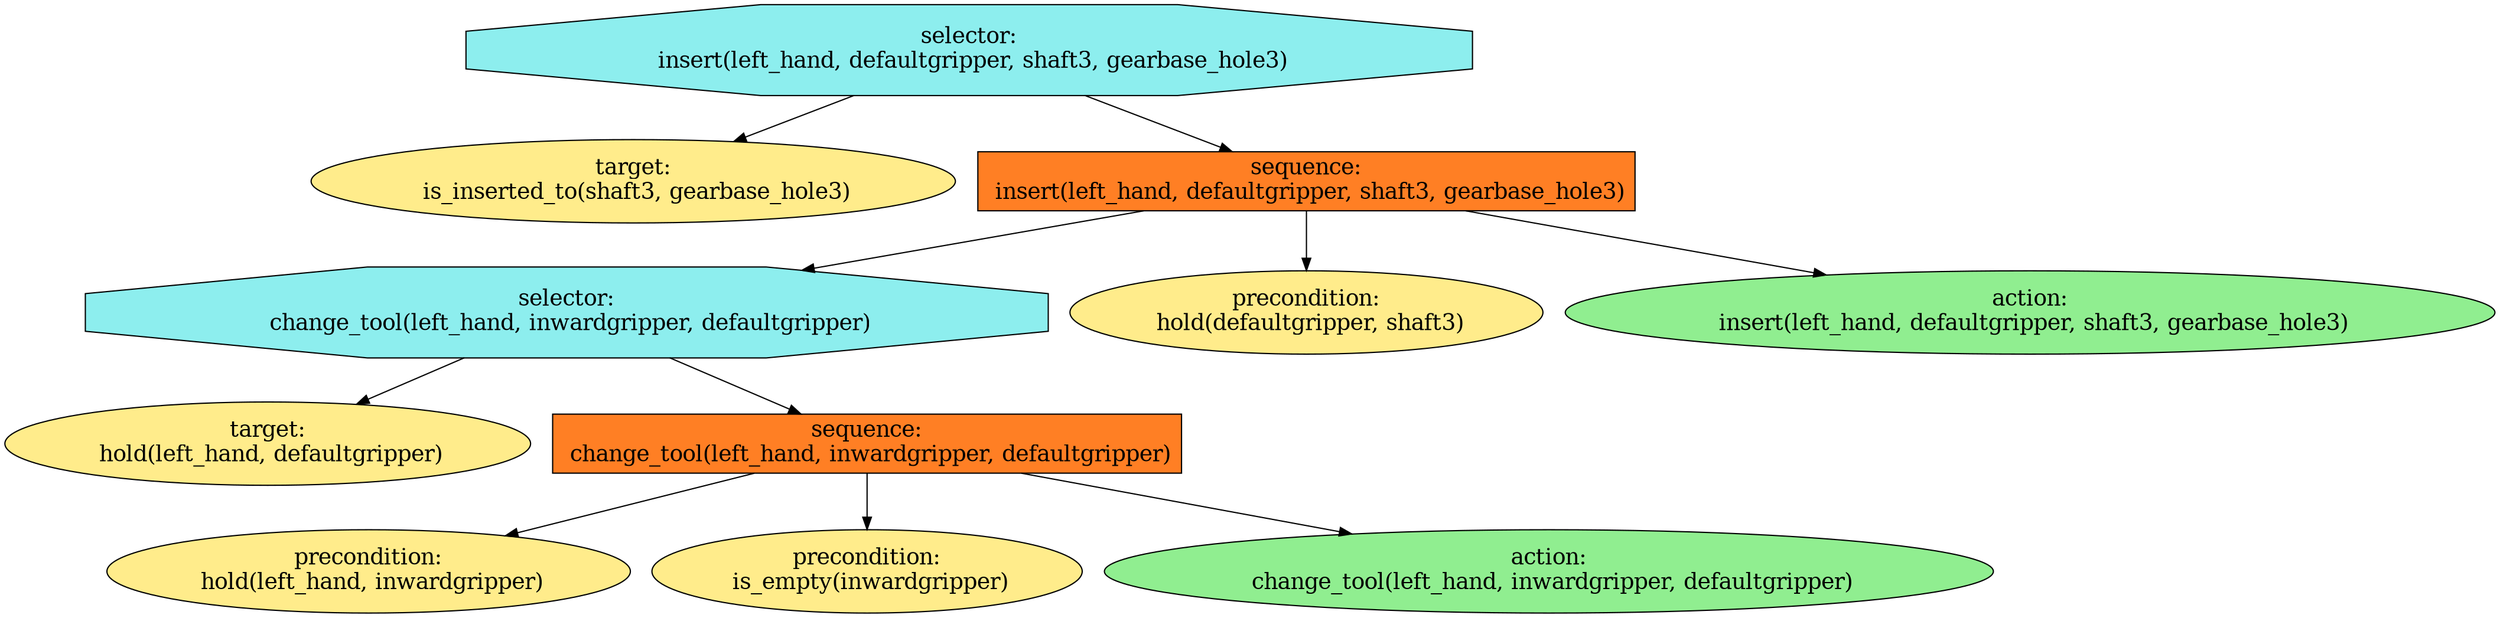 digraph pastafarianism {
ordering=out;
graph [fontname="times-roman"];
node [fontname="times-roman"];
edge [fontname="times-roman"];
"selector:
 insert(left_hand, defaultgripper, shaft3, gearbase_hole3)" [fillcolor=darkslategray2, fontcolor=black, fontsize=18, label="selector:
 insert(left_hand, defaultgripper, shaft3, gearbase_hole3)", shape=octagon, style=filled];
"target:
 is_inserted_to(shaft3, gearbase_hole3)" [fillcolor=lightgoldenrod1, fontcolor=black, fontsize=18, label="target:
 is_inserted_to(shaft3, gearbase_hole3)", shape=ellipse, style=filled];
"selector:
 insert(left_hand, defaultgripper, shaft3, gearbase_hole3)" -> "target:
 is_inserted_to(shaft3, gearbase_hole3)";
"sequence:
 insert(left_hand, defaultgripper, shaft3, gearbase_hole3)" [fillcolor=chocolate1, fontcolor=black, fontsize=18, label="sequence:
 insert(left_hand, defaultgripper, shaft3, gearbase_hole3)", shape=box, style=filled];
"selector:
 insert(left_hand, defaultgripper, shaft3, gearbase_hole3)" -> "sequence:
 insert(left_hand, defaultgripper, shaft3, gearbase_hole3)";
"selector:
 change_tool(left_hand, inwardgripper, defaultgripper)" [fillcolor=darkslategray2, fontcolor=black, fontsize=18, label="selector:
 change_tool(left_hand, inwardgripper, defaultgripper)", shape=octagon, style=filled];
"sequence:
 insert(left_hand, defaultgripper, shaft3, gearbase_hole3)" -> "selector:
 change_tool(left_hand, inwardgripper, defaultgripper)";
"target:
 hold(left_hand, defaultgripper)" [fillcolor=lightgoldenrod1, fontcolor=black, fontsize=18, label="target:
 hold(left_hand, defaultgripper)", shape=ellipse, style=filled];
"selector:
 change_tool(left_hand, inwardgripper, defaultgripper)" -> "target:
 hold(left_hand, defaultgripper)";
"sequence:
 change_tool(left_hand, inwardgripper, defaultgripper)" [fillcolor=chocolate1, fontcolor=black, fontsize=18, label="sequence:
 change_tool(left_hand, inwardgripper, defaultgripper)", shape=box, style=filled];
"selector:
 change_tool(left_hand, inwardgripper, defaultgripper)" -> "sequence:
 change_tool(left_hand, inwardgripper, defaultgripper)";
"precondition:
 hold(left_hand, inwardgripper)" [fillcolor=lightgoldenrod1, fontcolor=black, fontsize=18, label="precondition:
 hold(left_hand, inwardgripper)", shape=ellipse, style=filled];
"sequence:
 change_tool(left_hand, inwardgripper, defaultgripper)" -> "precondition:
 hold(left_hand, inwardgripper)";
"precondition:
 is_empty(inwardgripper)" [fillcolor=lightgoldenrod1, fontcolor=black, fontsize=18, label="precondition:
 is_empty(inwardgripper)", shape=ellipse, style=filled];
"sequence:
 change_tool(left_hand, inwardgripper, defaultgripper)" -> "precondition:
 is_empty(inwardgripper)";
"action:
 change_tool(left_hand, inwardgripper, defaultgripper)" [fillcolor=lightgreen, fontcolor=black, fontsize=18, label="action:
 change_tool(left_hand, inwardgripper, defaultgripper)", shape=ellipse, style=filled];
"sequence:
 change_tool(left_hand, inwardgripper, defaultgripper)" -> "action:
 change_tool(left_hand, inwardgripper, defaultgripper)";
"precondition:
 hold(defaultgripper, shaft3)" [fillcolor=lightgoldenrod1, fontcolor=black, fontsize=18, label="precondition:
 hold(defaultgripper, shaft3)", shape=ellipse, style=filled];
"sequence:
 insert(left_hand, defaultgripper, shaft3, gearbase_hole3)" -> "precondition:
 hold(defaultgripper, shaft3)";
"action:
 insert(left_hand, defaultgripper, shaft3, gearbase_hole3)" [fillcolor=lightgreen, fontcolor=black, fontsize=18, label="action:
 insert(left_hand, defaultgripper, shaft3, gearbase_hole3)", shape=ellipse, style=filled];
"sequence:
 insert(left_hand, defaultgripper, shaft3, gearbase_hole3)" -> "action:
 insert(left_hand, defaultgripper, shaft3, gearbase_hole3)";
}
